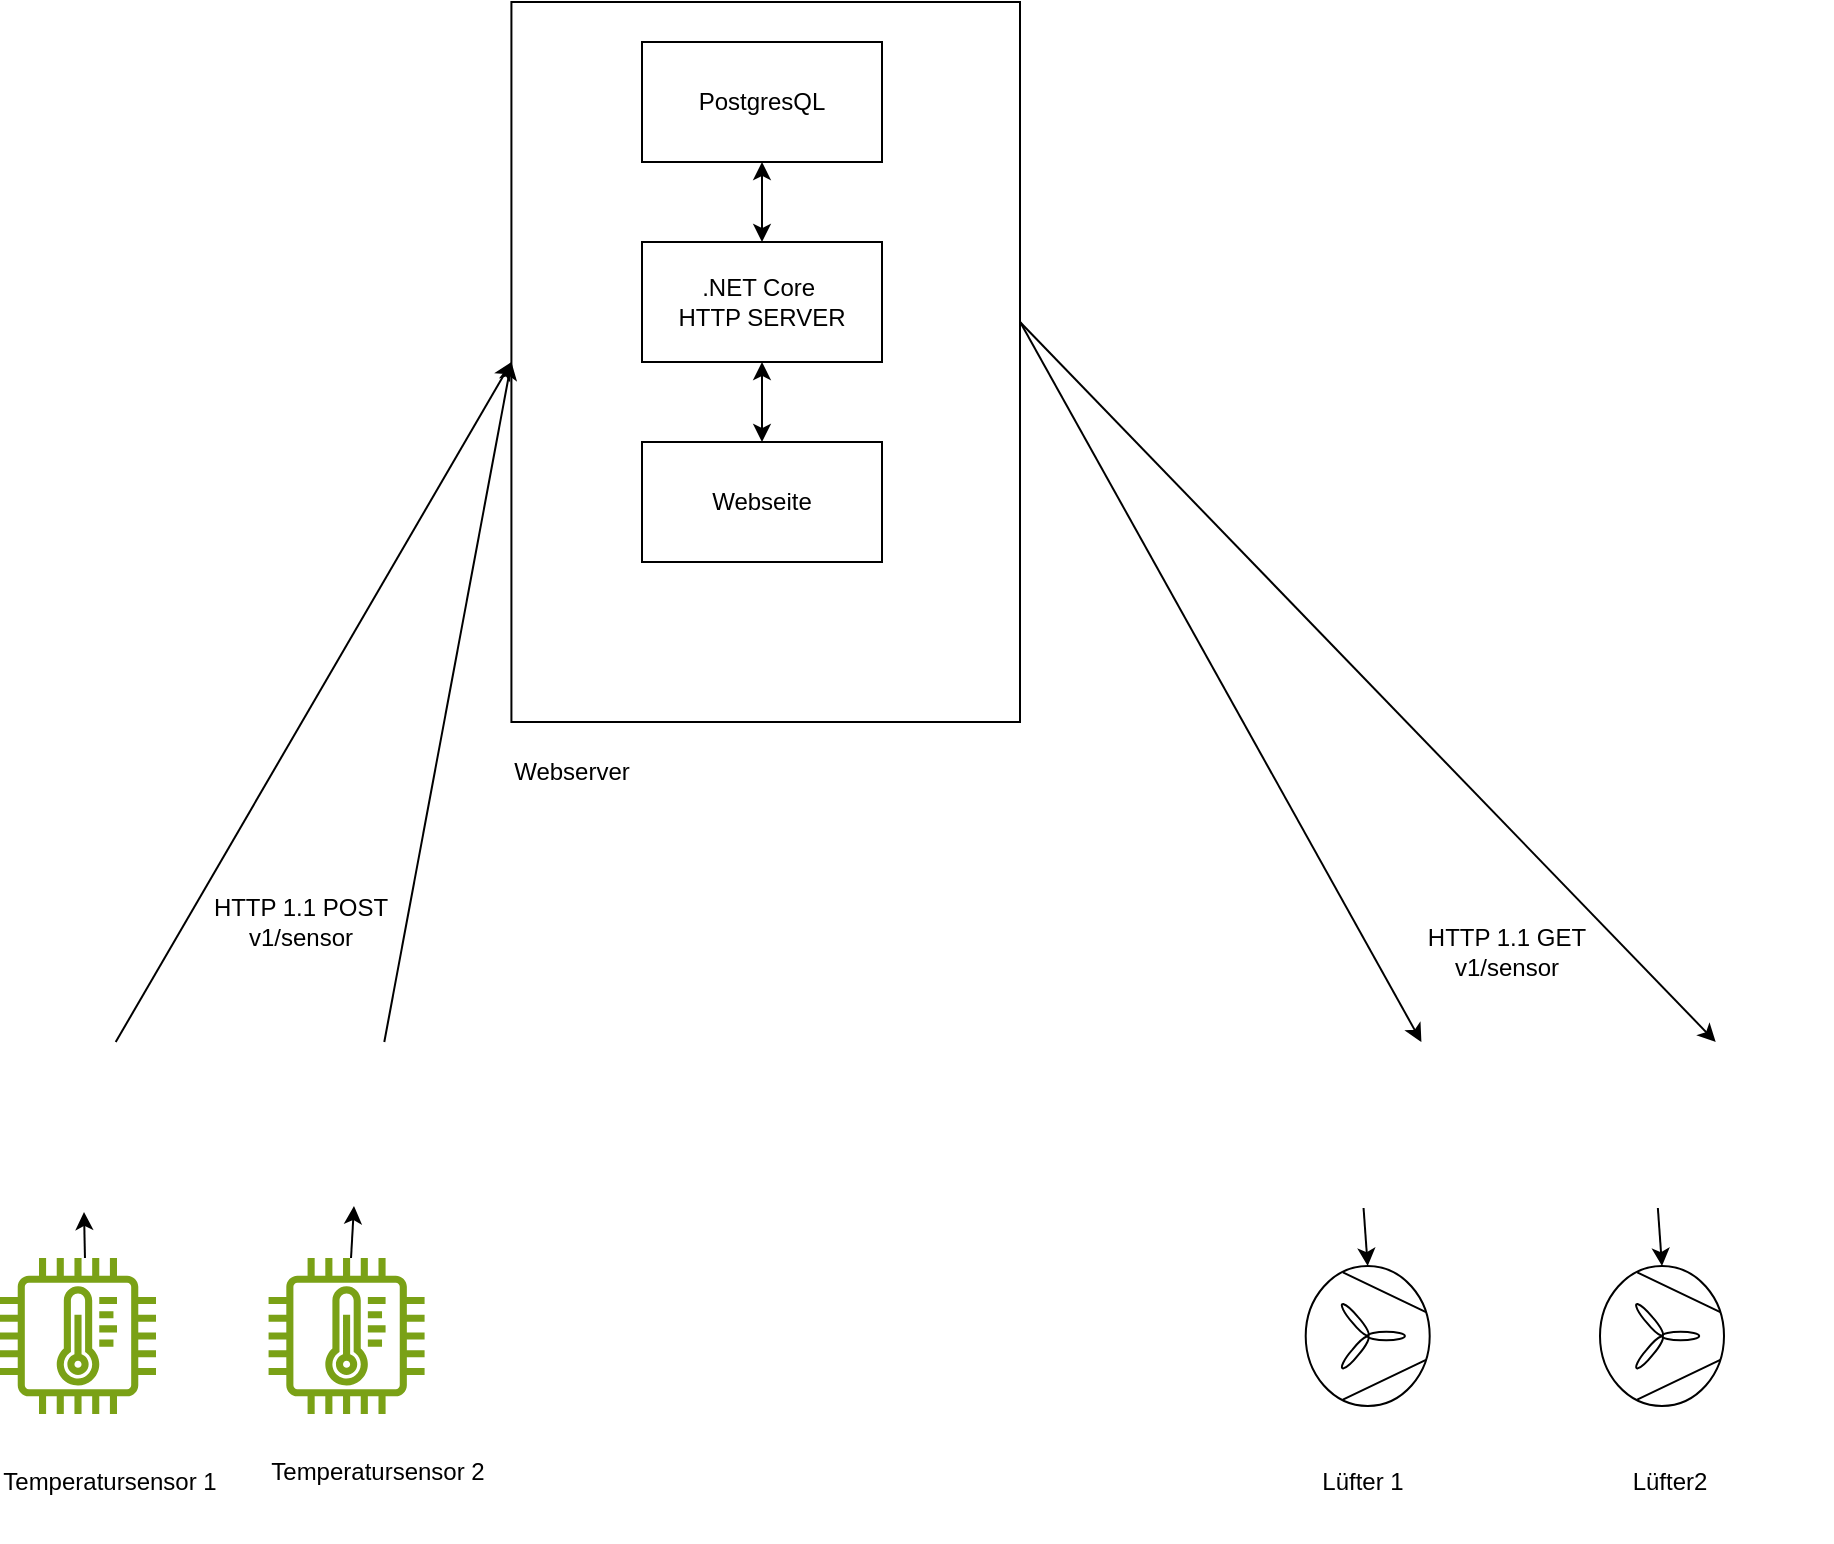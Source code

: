 <mxfile version="22.1.2" type="device">
  <diagram name="Seite-1" id="6ApZolmKOnoj5mbXyTo5">
    <mxGraphModel dx="1434" dy="726" grid="1" gridSize="10" guides="1" tooltips="1" connect="1" arrows="1" fold="1" page="1" pageScale="1" pageWidth="827" pageHeight="1169" math="0" shadow="0">
      <root>
        <mxCell id="0" />
        <mxCell id="1" parent="0" />
        <mxCell id="ESVexAJs5nqCZsP6G0nZ-2" value="" style="shape=image;imageAspect=0;aspect=fixed;verticalLabelPosition=bottom;verticalAlign=top;image=https://m.media-amazon.com/images/I/715lLPSw2GL._AC_UF894,1000_QL80_.jpg;" vertex="1" parent="1">
          <mxGeometry x="30" y="530" width="115.71" height="83" as="geometry" />
        </mxCell>
        <mxCell id="ESVexAJs5nqCZsP6G0nZ-3" value="" style="shape=image;imageAspect=0;aspect=fixed;verticalLabelPosition=bottom;verticalAlign=top;image=https://m.media-amazon.com/images/I/715lLPSw2GL._AC_UF894,1000_QL80_.jpg;" vertex="1" parent="1">
          <mxGeometry x="164.29" y="530" width="115.71" height="83" as="geometry" />
        </mxCell>
        <mxCell id="ESVexAJs5nqCZsP6G0nZ-4" value="Temperatursensor 1" style="text;html=1;strokeColor=none;fillColor=none;align=center;verticalAlign=middle;whiteSpace=wrap;rounded=0;" vertex="1" parent="1">
          <mxGeometry x="30" y="720" width="110" height="60" as="geometry" />
        </mxCell>
        <mxCell id="ESVexAJs5nqCZsP6G0nZ-5" value="Temperatursensor 2" style="text;html=1;strokeColor=none;fillColor=none;align=center;verticalAlign=middle;whiteSpace=wrap;rounded=0;" vertex="1" parent="1">
          <mxGeometry x="164.29" y="720" width="110" height="50" as="geometry" />
        </mxCell>
        <mxCell id="ESVexAJs5nqCZsP6G0nZ-6" value="" style="rounded=0;whiteSpace=wrap;html=1;" vertex="1" parent="1">
          <mxGeometry x="285.71" y="10" width="254.29" height="360" as="geometry" />
        </mxCell>
        <mxCell id="ESVexAJs5nqCZsP6G0nZ-7" value="PostgresQL" style="rounded=0;whiteSpace=wrap;html=1;" vertex="1" parent="1">
          <mxGeometry x="351" y="30" width="120" height="60" as="geometry" />
        </mxCell>
        <mxCell id="ESVexAJs5nqCZsP6G0nZ-8" value="&lt;div&gt;.NET Core&amp;nbsp;&lt;/div&gt;&lt;div&gt;HTTP SERVER&lt;/div&gt;" style="rounded=0;whiteSpace=wrap;html=1;" vertex="1" parent="1">
          <mxGeometry x="351" y="130" width="120" height="60" as="geometry" />
        </mxCell>
        <mxCell id="ESVexAJs5nqCZsP6G0nZ-9" value="&lt;div&gt;Webserver&lt;/div&gt;" style="text;html=1;strokeColor=none;fillColor=none;align=center;verticalAlign=middle;whiteSpace=wrap;rounded=0;" vertex="1" parent="1">
          <mxGeometry x="285.71" y="380" width="60" height="30" as="geometry" />
        </mxCell>
        <mxCell id="ESVexAJs5nqCZsP6G0nZ-10" value="" style="endArrow=classic;startArrow=classic;html=1;rounded=0;entryX=0.5;entryY=1;entryDx=0;entryDy=0;exitX=0.5;exitY=0;exitDx=0;exitDy=0;" edge="1" parent="1" source="ESVexAJs5nqCZsP6G0nZ-8" target="ESVexAJs5nqCZsP6G0nZ-7">
          <mxGeometry width="50" height="50" relative="1" as="geometry">
            <mxPoint x="390" y="310" as="sourcePoint" />
            <mxPoint x="440" y="260" as="targetPoint" />
          </mxGeometry>
        </mxCell>
        <mxCell id="ESVexAJs5nqCZsP6G0nZ-12" value="Webseite" style="rounded=0;whiteSpace=wrap;html=1;" vertex="1" parent="1">
          <mxGeometry x="351" y="230" width="120" height="60" as="geometry" />
        </mxCell>
        <mxCell id="ESVexAJs5nqCZsP6G0nZ-16" value="" style="endArrow=classic;startArrow=classic;html=1;rounded=0;entryX=0.5;entryY=1;entryDx=0;entryDy=0;" edge="1" parent="1" target="ESVexAJs5nqCZsP6G0nZ-8">
          <mxGeometry width="50" height="50" relative="1" as="geometry">
            <mxPoint x="411" y="230" as="sourcePoint" />
            <mxPoint x="440" y="320" as="targetPoint" />
          </mxGeometry>
        </mxCell>
        <mxCell id="ESVexAJs5nqCZsP6G0nZ-17" value="" style="endArrow=classic;html=1;rounded=0;exitX=0.5;exitY=0;exitDx=0;exitDy=0;entryX=0;entryY=0.5;entryDx=0;entryDy=0;" edge="1" parent="1" source="ESVexAJs5nqCZsP6G0nZ-2" target="ESVexAJs5nqCZsP6G0nZ-6">
          <mxGeometry width="50" height="50" relative="1" as="geometry">
            <mxPoint x="390" y="400" as="sourcePoint" />
            <mxPoint x="440" y="350" as="targetPoint" />
          </mxGeometry>
        </mxCell>
        <mxCell id="ESVexAJs5nqCZsP6G0nZ-21" value="&lt;font style=&quot;font-size: 16px;&quot;&gt;&lt;br&gt;&lt;/font&gt;" style="edgeLabel;html=1;align=center;verticalAlign=middle;resizable=0;points=[];" vertex="1" connectable="0" parent="ESVexAJs5nqCZsP6G0nZ-17">
          <mxGeometry x="-0.01" y="-3" relative="1" as="geometry">
            <mxPoint x="-1" as="offset" />
          </mxGeometry>
        </mxCell>
        <mxCell id="ESVexAJs5nqCZsP6G0nZ-22" value="&lt;div style=&quot;font-size: 12px;&quot;&gt;&lt;font style=&quot;font-size: 12px;&quot;&gt;HTTP 1.1 POST&lt;/font&gt;&lt;/div&gt;&lt;div style=&quot;font-size: 12px;&quot;&gt;&lt;font style=&quot;font-size: 12px;&quot;&gt;v1/sensor&lt;br&gt;&lt;/font&gt;&lt;/div&gt;" style="edgeLabel;html=1;align=center;verticalAlign=middle;resizable=0;points=[];" vertex="1" connectable="0" parent="ESVexAJs5nqCZsP6G0nZ-17">
          <mxGeometry x="-0.014" y="-5" relative="1" as="geometry">
            <mxPoint x="-10" y="105" as="offset" />
          </mxGeometry>
        </mxCell>
        <mxCell id="ESVexAJs5nqCZsP6G0nZ-18" value="" style="endArrow=classic;html=1;rounded=0;exitX=0.5;exitY=0;exitDx=0;exitDy=0;entryX=0;entryY=0.5;entryDx=0;entryDy=0;" edge="1" parent="1" source="ESVexAJs5nqCZsP6G0nZ-3" target="ESVexAJs5nqCZsP6G0nZ-6">
          <mxGeometry width="50" height="50" relative="1" as="geometry">
            <mxPoint x="390" y="400" as="sourcePoint" />
            <mxPoint x="440" y="350" as="targetPoint" />
          </mxGeometry>
        </mxCell>
        <mxCell id="ESVexAJs5nqCZsP6G0nZ-27" value="" style="sketch=0;outlineConnect=0;fontColor=#232F3E;gradientColor=none;fillColor=#7AA116;strokeColor=none;dashed=0;verticalLabelPosition=bottom;verticalAlign=top;align=center;html=1;fontSize=12;fontStyle=0;aspect=fixed;pointerEvents=1;shape=mxgraph.aws4.iot_thing_temperature_sensor;" vertex="1" parent="1">
          <mxGeometry x="30.0" y="638" width="78" height="78" as="geometry" />
        </mxCell>
        <mxCell id="ESVexAJs5nqCZsP6G0nZ-28" value="" style="sketch=0;outlineConnect=0;fontColor=#232F3E;gradientColor=none;fillColor=#7AA116;strokeColor=none;dashed=0;verticalLabelPosition=bottom;verticalAlign=top;align=center;html=1;fontSize=12;fontStyle=0;aspect=fixed;pointerEvents=1;shape=mxgraph.aws4.iot_thing_temperature_sensor;" vertex="1" parent="1">
          <mxGeometry x="164.29" y="638" width="78" height="78" as="geometry" />
        </mxCell>
        <mxCell id="ESVexAJs5nqCZsP6G0nZ-29" value="" style="endArrow=classic;html=1;rounded=0;entryX=0.363;entryY=1.024;entryDx=0;entryDy=0;entryPerimeter=0;" edge="1" parent="1" target="ESVexAJs5nqCZsP6G0nZ-2">
          <mxGeometry width="50" height="50" relative="1" as="geometry">
            <mxPoint x="72.49" y="638" as="sourcePoint" />
            <mxPoint x="79.855" y="613" as="targetPoint" />
          </mxGeometry>
        </mxCell>
        <mxCell id="ESVexAJs5nqCZsP6G0nZ-30" value="" style="endArrow=classic;html=1;rounded=0;entryX=0.369;entryY=0.988;entryDx=0;entryDy=0;entryPerimeter=0;" edge="1" parent="1" source="ESVexAJs5nqCZsP6G0nZ-28" target="ESVexAJs5nqCZsP6G0nZ-3">
          <mxGeometry width="50" height="50" relative="1" as="geometry">
            <mxPoint x="390" y="460" as="sourcePoint" />
            <mxPoint x="230" y="620" as="targetPoint" />
          </mxGeometry>
        </mxCell>
        <mxCell id="ESVexAJs5nqCZsP6G0nZ-31" value="" style="shape=image;imageAspect=0;aspect=fixed;verticalLabelPosition=bottom;verticalAlign=top;image=https://m.media-amazon.com/images/I/715lLPSw2GL._AC_UF894,1000_QL80_.jpg;" vertex="1" parent="1">
          <mxGeometry x="830" y="530" width="115.71" height="83" as="geometry" />
        </mxCell>
        <mxCell id="ESVexAJs5nqCZsP6G0nZ-32" value="" style="shape=image;imageAspect=0;aspect=fixed;verticalLabelPosition=bottom;verticalAlign=top;image=https://m.media-amazon.com/images/I/715lLPSw2GL._AC_UF894,1000_QL80_.jpg;" vertex="1" parent="1">
          <mxGeometry x="682.85" y="530" width="115.71" height="83" as="geometry" />
        </mxCell>
        <mxCell id="ESVexAJs5nqCZsP6G0nZ-33" value="" style="verticalLabelPosition=bottom;outlineConnect=0;align=center;dashed=0;html=1;verticalAlign=top;shape=mxgraph.pid.misc.fan;" vertex="1" parent="1">
          <mxGeometry x="830" y="642" width="62" height="70" as="geometry" />
        </mxCell>
        <mxCell id="ESVexAJs5nqCZsP6G0nZ-34" value="" style="verticalLabelPosition=bottom;outlineConnect=0;align=center;dashed=0;html=1;verticalAlign=top;shape=mxgraph.pid.misc.fan;" vertex="1" parent="1">
          <mxGeometry x="682.85" y="642" width="62" height="70" as="geometry" />
        </mxCell>
        <mxCell id="ESVexAJs5nqCZsP6G0nZ-35" value="&lt;div&gt;Lüfter 1&lt;/div&gt;" style="text;html=1;strokeColor=none;fillColor=none;align=center;verticalAlign=middle;whiteSpace=wrap;rounded=0;" vertex="1" parent="1">
          <mxGeometry x="682.85" y="720" width="57.15" height="60" as="geometry" />
        </mxCell>
        <mxCell id="ESVexAJs5nqCZsP6G0nZ-36" value="Lüfter2" style="text;html=1;strokeColor=none;fillColor=none;align=center;verticalAlign=middle;whiteSpace=wrap;rounded=0;" vertex="1" parent="1">
          <mxGeometry x="830" y="720" width="70" height="60" as="geometry" />
        </mxCell>
        <mxCell id="ESVexAJs5nqCZsP6G0nZ-38" value="" style="endArrow=classic;html=1;rounded=0;entryX=0.5;entryY=0;entryDx=0;entryDy=0;entryPerimeter=0;exitX=0.25;exitY=1;exitDx=0;exitDy=0;" edge="1" parent="1" source="ESVexAJs5nqCZsP6G0nZ-32" target="ESVexAJs5nqCZsP6G0nZ-34">
          <mxGeometry width="50" height="50" relative="1" as="geometry">
            <mxPoint x="390" y="520" as="sourcePoint" />
            <mxPoint x="440" y="470" as="targetPoint" />
          </mxGeometry>
        </mxCell>
        <mxCell id="ESVexAJs5nqCZsP6G0nZ-39" value="" style="endArrow=classic;html=1;rounded=0;entryX=0.5;entryY=0;entryDx=0;entryDy=0;entryPerimeter=0;exitX=0.25;exitY=1;exitDx=0;exitDy=0;" edge="1" parent="1" source="ESVexAJs5nqCZsP6G0nZ-31" target="ESVexAJs5nqCZsP6G0nZ-33">
          <mxGeometry width="50" height="50" relative="1" as="geometry">
            <mxPoint x="390" y="520" as="sourcePoint" />
            <mxPoint x="440" y="470" as="targetPoint" />
          </mxGeometry>
        </mxCell>
        <mxCell id="ESVexAJs5nqCZsP6G0nZ-40" value="" style="endArrow=classic;html=1;rounded=0;entryX=0.5;entryY=0;entryDx=0;entryDy=0;exitX=1;exitY=0.444;exitDx=0;exitDy=0;exitPerimeter=0;" edge="1" parent="1" source="ESVexAJs5nqCZsP6G0nZ-6" target="ESVexAJs5nqCZsP6G0nZ-32">
          <mxGeometry width="50" height="50" relative="1" as="geometry">
            <mxPoint x="390" y="520" as="sourcePoint" />
            <mxPoint x="440" y="470" as="targetPoint" />
          </mxGeometry>
        </mxCell>
        <mxCell id="ESVexAJs5nqCZsP6G0nZ-41" value="" style="endArrow=classic;html=1;rounded=0;entryX=0.5;entryY=0;entryDx=0;entryDy=0;" edge="1" parent="1" target="ESVexAJs5nqCZsP6G0nZ-31">
          <mxGeometry width="50" height="50" relative="1" as="geometry">
            <mxPoint x="540" y="170" as="sourcePoint" />
            <mxPoint x="440" y="350" as="targetPoint" />
          </mxGeometry>
        </mxCell>
        <mxCell id="ESVexAJs5nqCZsP6G0nZ-42" value="HTTP 1.1 GET v1/sensor" style="text;html=1;strokeColor=none;fillColor=none;align=center;verticalAlign=middle;whiteSpace=wrap;rounded=0;" vertex="1" parent="1">
          <mxGeometry x="740" y="470" width="87" height="30" as="geometry" />
        </mxCell>
      </root>
    </mxGraphModel>
  </diagram>
</mxfile>
